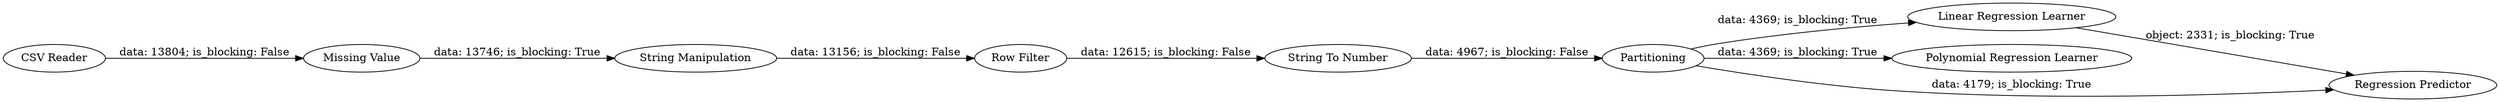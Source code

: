 digraph {
	"-1155759636387053411_9" [label="Row Filter"]
	"-1155759636387053411_3" [label="String Manipulation"]
	"-1155759636387053411_2" [label="Missing Value"]
	"-1155759636387053411_11" [label="Linear Regression Learner"]
	"-1155759636387053411_15" [label="Polynomial Regression Learner"]
	"-1155759636387053411_14" [label="Regression Predictor"]
	"-1155759636387053411_12" [label="String To Number"]
	"-1155759636387053411_1" [label="CSV Reader"]
	"-1155759636387053411_13" [label=Partitioning]
	"-1155759636387053411_3" -> "-1155759636387053411_9" [label="data: 13156; is_blocking: False"]
	"-1155759636387053411_13" -> "-1155759636387053411_11" [label="data: 4369; is_blocking: True"]
	"-1155759636387053411_11" -> "-1155759636387053411_14" [label="object: 2331; is_blocking: True"]
	"-1155759636387053411_2" -> "-1155759636387053411_3" [label="data: 13746; is_blocking: True"]
	"-1155759636387053411_9" -> "-1155759636387053411_12" [label="data: 12615; is_blocking: False"]
	"-1155759636387053411_13" -> "-1155759636387053411_15" [label="data: 4369; is_blocking: True"]
	"-1155759636387053411_12" -> "-1155759636387053411_13" [label="data: 4967; is_blocking: False"]
	"-1155759636387053411_13" -> "-1155759636387053411_14" [label="data: 4179; is_blocking: True"]
	"-1155759636387053411_1" -> "-1155759636387053411_2" [label="data: 13804; is_blocking: False"]
	rankdir=LR
}
